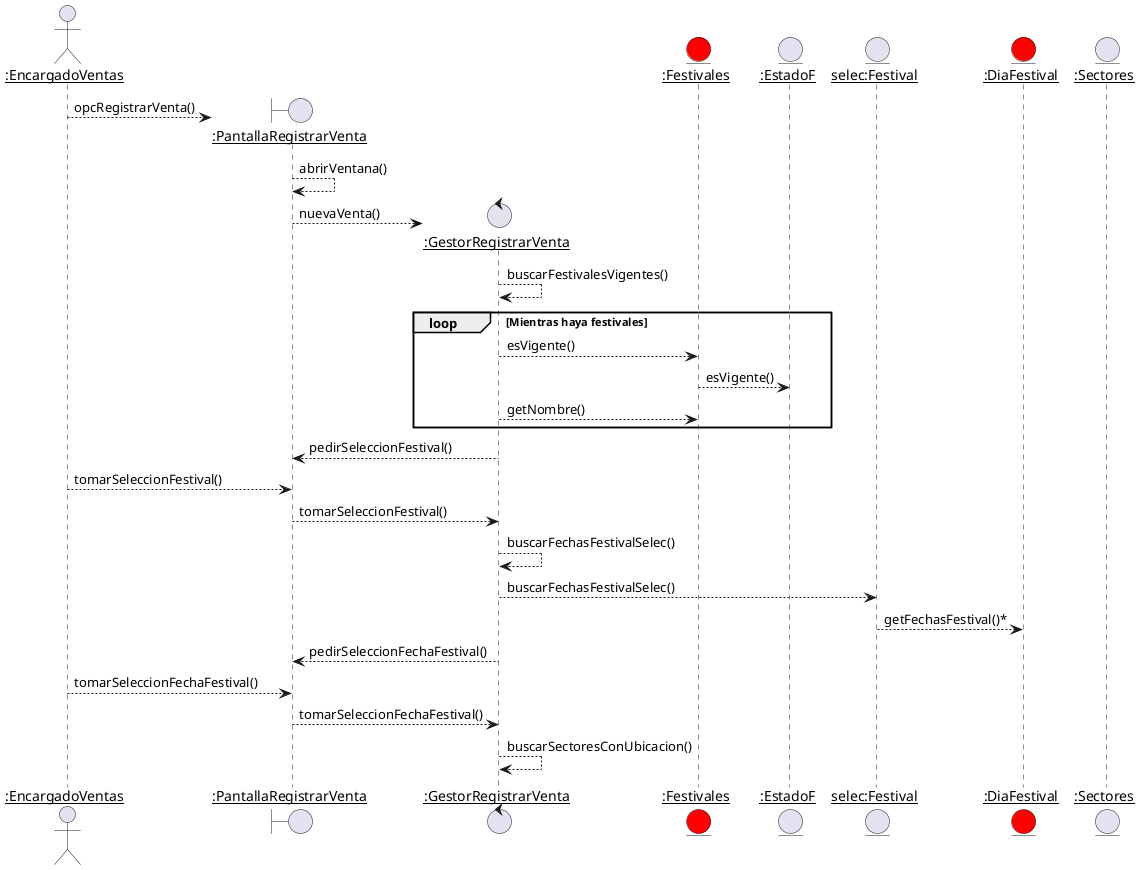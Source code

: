 @startuml secuencia 

actor "__:EncargadoVentas__" as EV

create boundary "__:PantallaRegistrarVenta__" as PRV 

EV --> PRV : opcRegistrarVenta()
PRV --> PRV : abrirVentana()
create control "__:GestorRegistrarVenta__" as GRV 
PRV --> GRV : nuevaVenta()

GRV --> GRV : buscarFestivalesVigentes()
entity "__:Festivales__" as F #red
entity "__:EstadoF__" as EF
group loop [Mientras haya festivales]
    GRV --> F : esVigente()
    F --> EF : esVigente()
    GRV --> F : getNombre()
end

GRV --> PRV : pedirSeleccionFestival()
EV --> PRV : tomarSeleccionFestival()

PRV --> GRV : tomarSeleccionFestival()
entity "__selec:Festival__" as SF 
GRV --> GRV : buscarFechasFestivalSelec()
GRV --> SF : buscarFechasFestivalSelec()
entity "__:DiaFestival__" as DF #red

SF --> DF : getFechasFestival()*

GRV --> PRV : pedirSeleccionFechaFestival()
EV --> PRV : tomarSeleccionFechaFestival()
PRV --> GRV : tomarSeleccionFechaFestival()

GRV --> GRV : buscarSectoresConUbicacion()

entity "__:Sectores__" as S


@enduml
